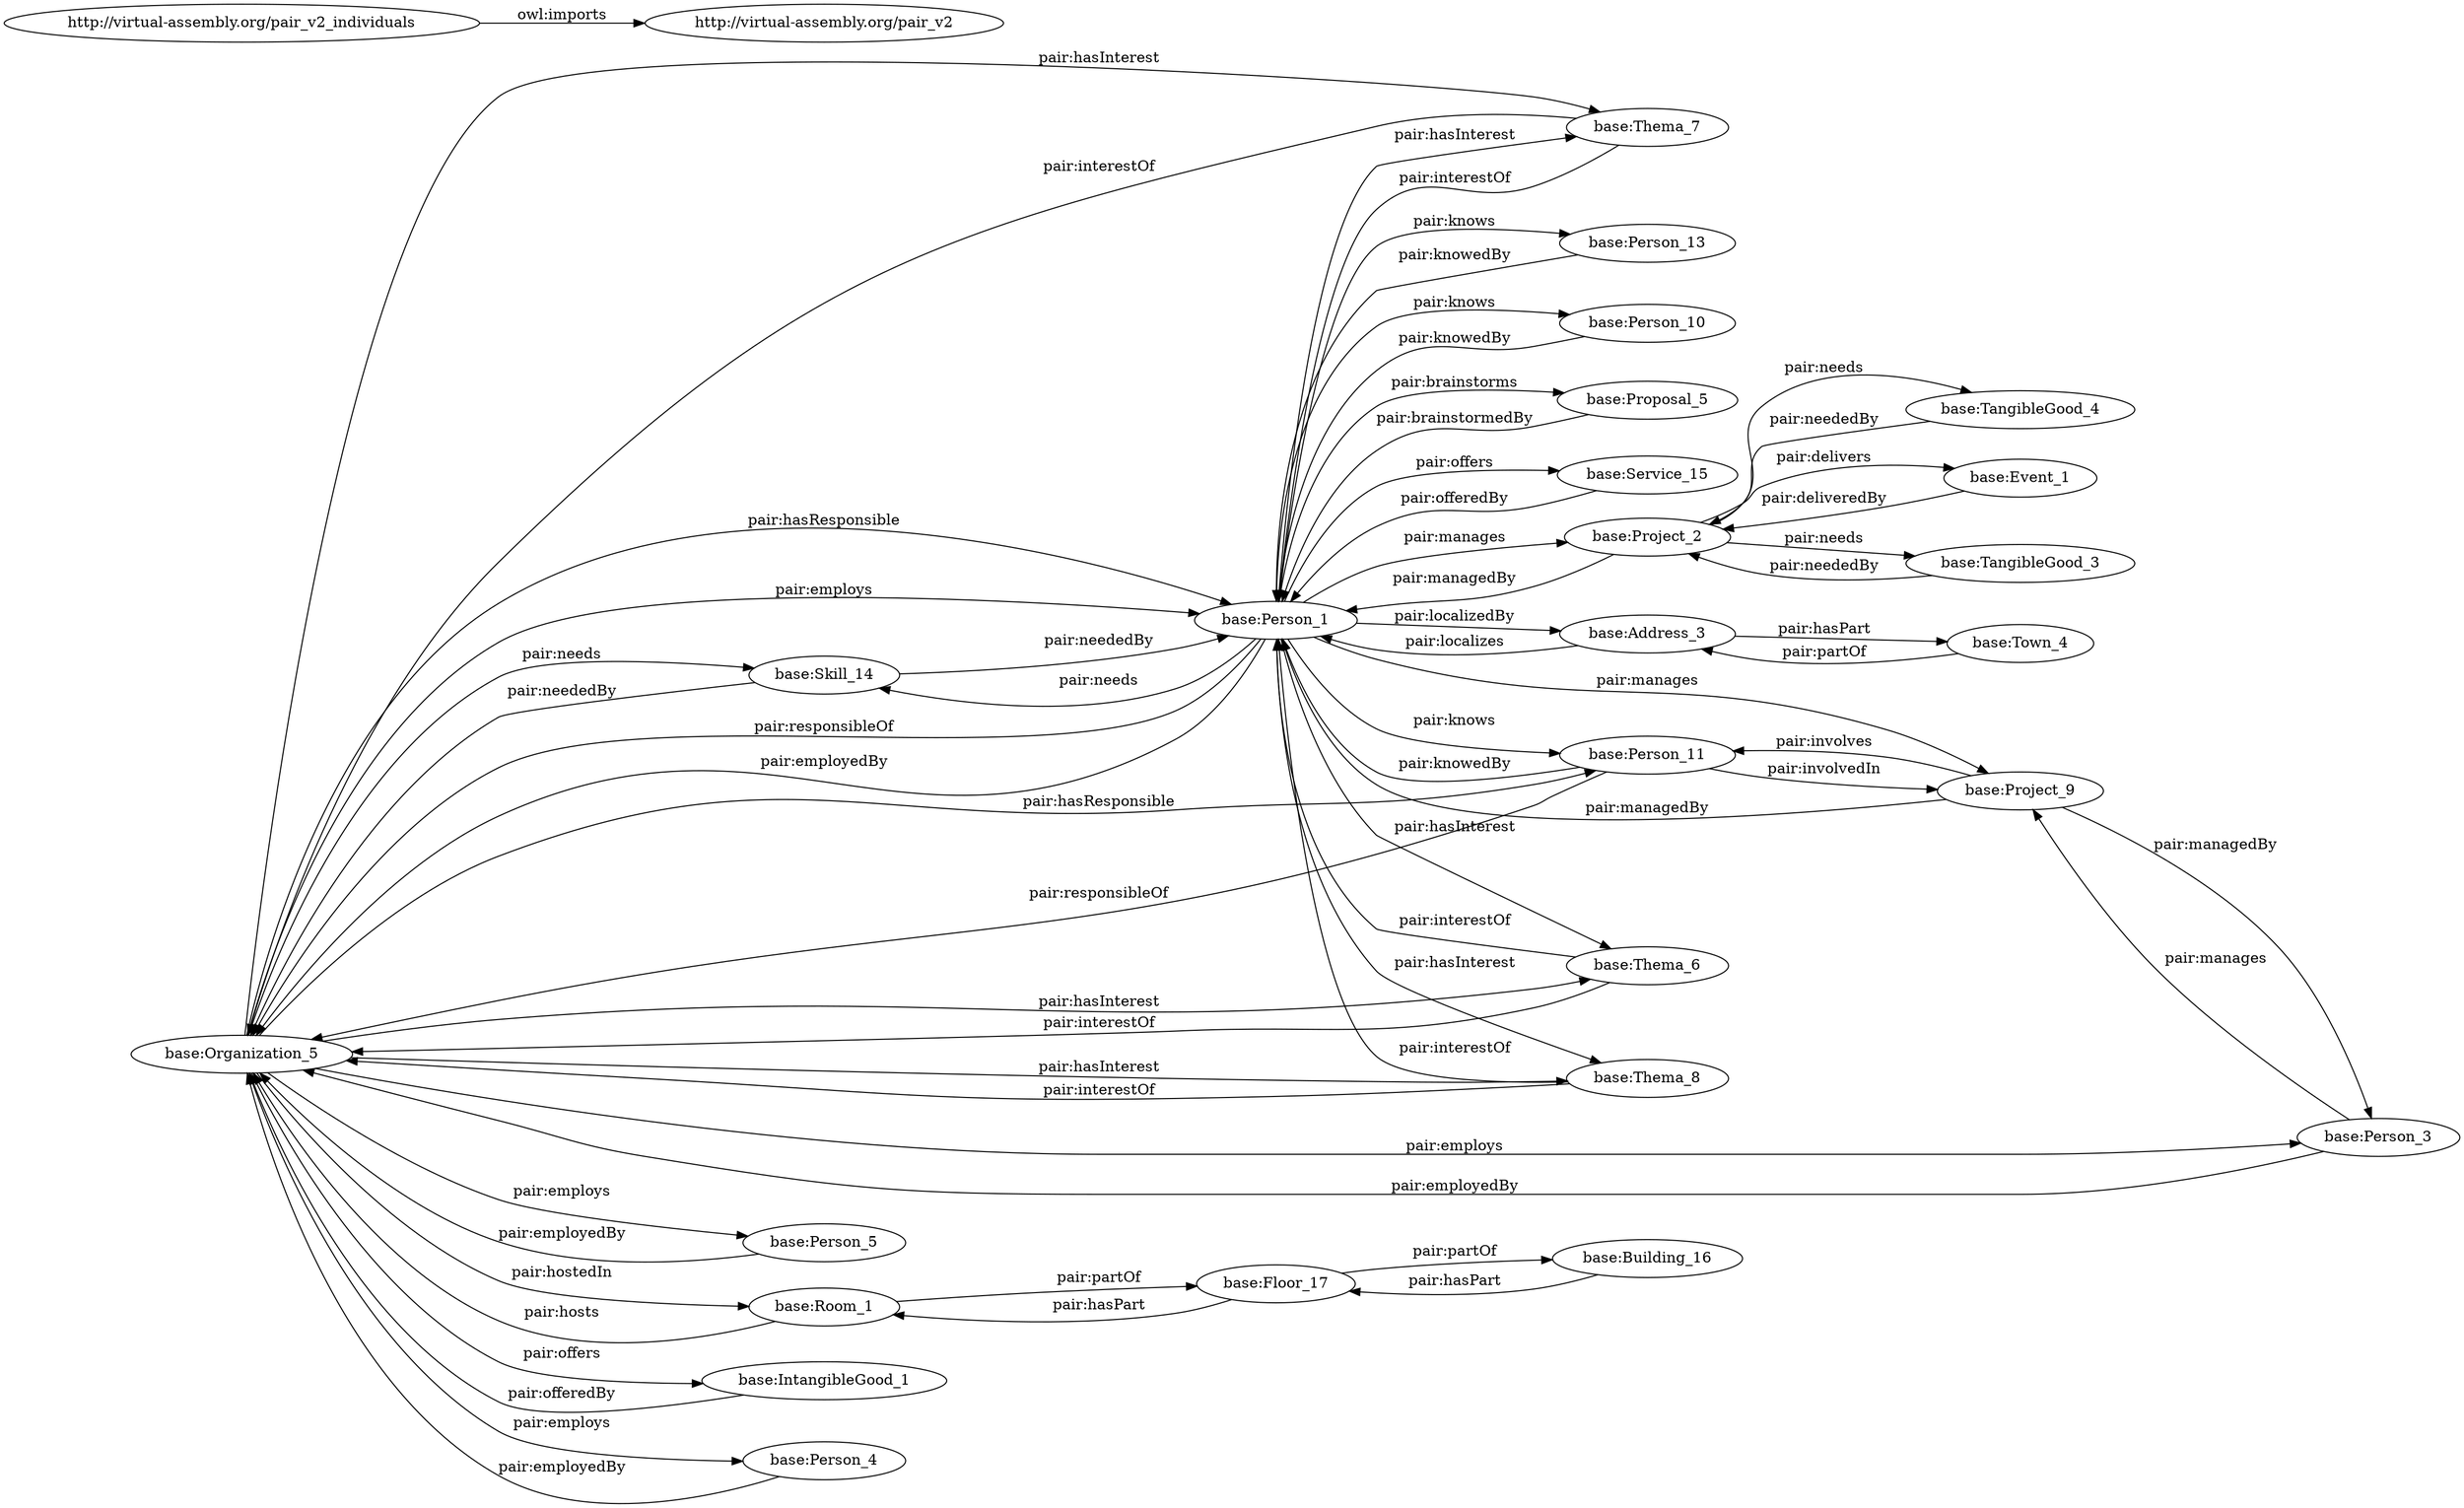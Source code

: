 digraph ar2dtool_diagram { 
rankdir=LR;
size="1501"
	"base:Organization_5" -> "base:Skill_14" [ label = "pair:needs" ];
	"base:Organization_5" -> "base:Person_3" [ label = "pair:employs" ];
	"base:Organization_5" -> "base:Person_5" [ label = "pair:employs" ];
	"base:Organization_5" -> "base:Thema_7" [ label = "pair:hasInterest" ];
	"base:Organization_5" -> "base:Person_1" [ label = "pair:hasResponsible" ];
	"base:Organization_5" -> "base:Person_1" [ label = "pair:employs" ];
	"base:Organization_5" -> "base:Room_1" [ label = "pair:hostedIn" ];
	"base:Organization_5" -> "base:Thema_6" [ label = "pair:hasInterest" ];
	"base:Organization_5" -> "base:Person_11" [ label = "pair:hasResponsible" ];
	"base:Organization_5" -> "base:IntangibleGood_1" [ label = "pair:offers" ];
	"base:Organization_5" -> "base:Thema_8" [ label = "pair:hasInterest" ];
	"base:Organization_5" -> "base:Person_4" [ label = "pair:employs" ];
	"base:Person_13" -> "base:Person_1" [ label = "pair:knowedBy" ];
	"base:Person_1" -> "base:Thema_7" [ label = "pair:hasInterest" ];
	"base:Person_1" -> "base:Person_11" [ label = "pair:knows" ];
	"base:Person_1" -> "base:Organization_5" [ label = "pair:responsibleOf" ];
	"base:Person_1" -> "base:Thema_6" [ label = "pair:hasInterest" ];
	"base:Person_1" -> "base:Project_9" [ label = "pair:manages" ];
	"base:Person_1" -> "base:Person_10" [ label = "pair:knows" ];
	"base:Person_1" -> "base:Thema_8" [ label = "pair:hasInterest" ];
	"base:Person_1" -> "base:Organization_5" [ label = "pair:employedBy" ];
	"base:Person_1" -> "base:Proposal_5" [ label = "pair:brainstorms" ];
	"base:Person_1" -> "base:Service_15" [ label = "pair:offers" ];
	"base:Person_1" -> "base:Project_2" [ label = "pair:manages" ];
	"base:Person_1" -> "base:Person_13" [ label = "pair:knows" ];
	"base:Person_1" -> "base:Address_3" [ label = "pair:localizedBy" ];
	"base:Person_1" -> "base:Skill_14" [ label = "pair:needs" ];
	"base:Project_9" -> "base:Person_1" [ label = "pair:managedBy" ];
	"base:Project_9" -> "base:Person_3" [ label = "pair:managedBy" ];
	"base:Project_9" -> "base:Person_11" [ label = "pair:involves" ];
	"base:Person_11" -> "base:Organization_5" [ label = "pair:responsibleOf" ];
	"base:Person_11" -> "base:Person_1" [ label = "pair:knowedBy" ];
	"base:Person_11" -> "base:Project_9" [ label = "pair:involvedIn" ];
	"base:Proposal_5" -> "base:Person_1" [ label = "pair:brainstormedBy" ];
	"base:Project_2" -> "base:Event_1" [ label = "pair:delivers" ];
	"base:Project_2" -> "base:Person_1" [ label = "pair:managedBy" ];
	"base:Project_2" -> "base:TangibleGood_3" [ label = "pair:needs" ];
	"base:Project_2" -> "base:TangibleGood_4" [ label = "pair:needs" ];
	"base:Thema_8" -> "base:Person_1" [ label = "pair:interestOf" ];
	"base:Thema_8" -> "base:Organization_5" [ label = "pair:interestOf" ];
	"http://virtual-assembly.org/pair_v2_individuals" -> "http://virtual-assembly.org/pair_v2" [ label = "owl:imports" ];
	"base:IntangibleGood_1" -> "base:Organization_5" [ label = "pair:offeredBy" ];
	"base:Person_10" -> "base:Person_1" [ label = "pair:knowedBy" ];
	"base:Room_1" -> "base:Floor_17" [ label = "pair:partOf" ];
	"base:Room_1" -> "base:Organization_5" [ label = "pair:hosts" ];
	"base:Person_5" -> "base:Organization_5" [ label = "pair:employedBy" ];
	"base:Floor_17" -> "base:Building_16" [ label = "pair:partOf" ];
	"base:Floor_17" -> "base:Room_1" [ label = "pair:hasPart" ];
	"base:Thema_7" -> "base:Person_1" [ label = "pair:interestOf" ];
	"base:Thema_7" -> "base:Organization_5" [ label = "pair:interestOf" ];
	"base:TangibleGood_4" -> "base:Project_2" [ label = "pair:neededBy" ];
	"base:Address_3" -> "base:Person_1" [ label = "pair:localizes" ];
	"base:Address_3" -> "base:Town_4" [ label = "pair:hasPart" ];
	"base:Building_16" -> "base:Floor_17" [ label = "pair:hasPart" ];
	"base:Person_4" -> "base:Organization_5" [ label = "pair:employedBy" ];
	"base:Thema_6" -> "base:Person_1" [ label = "pair:interestOf" ];
	"base:Thema_6" -> "base:Organization_5" [ label = "pair:interestOf" ];
	"base:Event_1" -> "base:Project_2" [ label = "pair:deliveredBy" ];
	"base:TangibleGood_3" -> "base:Project_2" [ label = "pair:neededBy" ];
	"base:Service_15" -> "base:Person_1" [ label = "pair:offeredBy" ];
	"base:Person_3" -> "base:Organization_5" [ label = "pair:employedBy" ];
	"base:Person_3" -> "base:Project_9" [ label = "pair:manages" ];
	"base:Town_4" -> "base:Address_3" [ label = "pair:partOf" ];
	"base:Skill_14" -> "base:Organization_5" [ label = "pair:neededBy" ];
	"base:Skill_14" -> "base:Person_1" [ label = "pair:neededBy" ];

}
